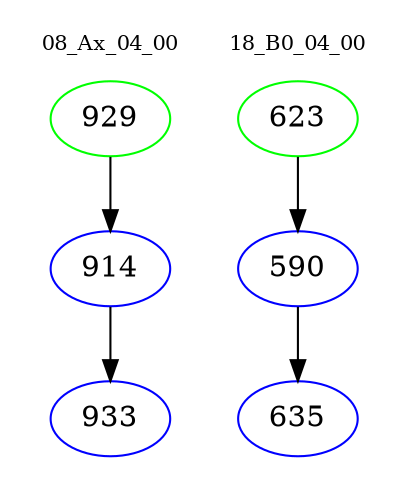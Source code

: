 digraph{
subgraph cluster_0 {
color = white
label = "08_Ax_04_00";
fontsize=10;
T0_929 [label="929", color="green"]
T0_929 -> T0_914 [color="black"]
T0_914 [label="914", color="blue"]
T0_914 -> T0_933 [color="black"]
T0_933 [label="933", color="blue"]
}
subgraph cluster_1 {
color = white
label = "18_B0_04_00";
fontsize=10;
T1_623 [label="623", color="green"]
T1_623 -> T1_590 [color="black"]
T1_590 [label="590", color="blue"]
T1_590 -> T1_635 [color="black"]
T1_635 [label="635", color="blue"]
}
}
